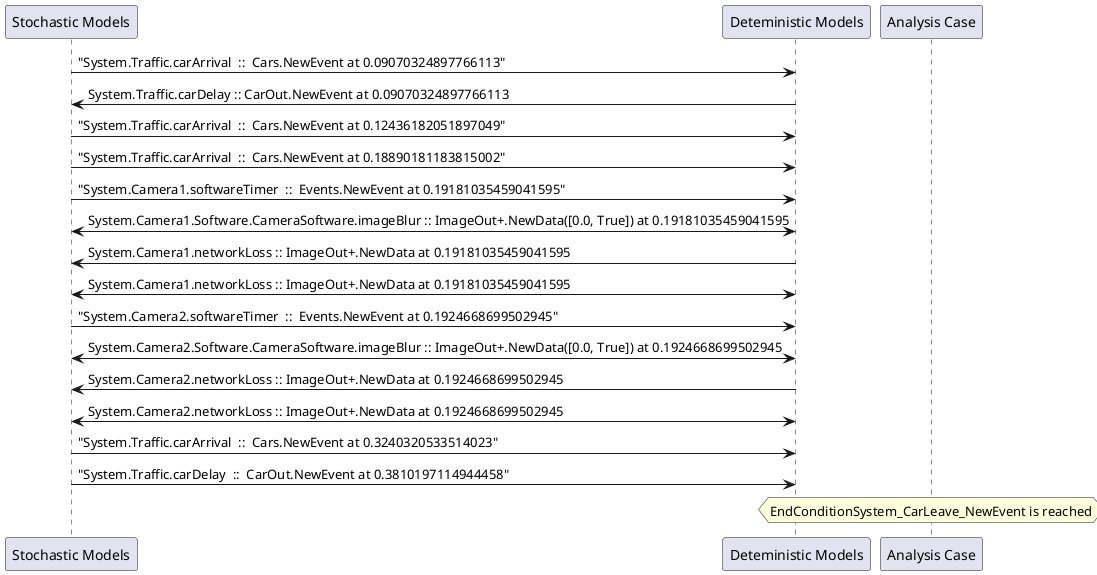 
	@startuml
	participant "Stochastic Models" as stochmodel
	participant "Deteministic Models" as detmodel
	participant "Analysis Case" as analysis
	{27139_stop} stochmodel -> detmodel : "System.Traffic.carArrival  ::  Cars.NewEvent at 0.09070324897766113"
{27157_start} detmodel -> stochmodel : System.Traffic.carDelay :: CarOut.NewEvent at 0.09070324897766113
{27140_stop} stochmodel -> detmodel : "System.Traffic.carArrival  ::  Cars.NewEvent at 0.12436182051897049"
{27141_stop} stochmodel -> detmodel : "System.Traffic.carArrival  ::  Cars.NewEvent at 0.18890181183815002"
{27108_stop} stochmodel -> detmodel : "System.Camera1.softwareTimer  ::  Events.NewEvent at 0.19181035459041595"
detmodel <-> stochmodel : System.Camera1.Software.CameraSoftware.imageBlur :: ImageOut+.NewData([0.0, True]) at 0.19181035459041595
detmodel -> stochmodel : System.Camera1.networkLoss :: ImageOut+.NewData at 0.19181035459041595
detmodel <-> stochmodel : System.Camera1.networkLoss :: ImageOut+.NewData at 0.19181035459041595
{27124_stop} stochmodel -> detmodel : "System.Camera2.softwareTimer  ::  Events.NewEvent at 0.1924668699502945"
detmodel <-> stochmodel : System.Camera2.Software.CameraSoftware.imageBlur :: ImageOut+.NewData([0.0, True]) at 0.1924668699502945
detmodel -> stochmodel : System.Camera2.networkLoss :: ImageOut+.NewData at 0.1924668699502945
detmodel <-> stochmodel : System.Camera2.networkLoss :: ImageOut+.NewData at 0.1924668699502945
{27142_stop} stochmodel -> detmodel : "System.Traffic.carArrival  ::  Cars.NewEvent at 0.3240320533514023"
{27157_stop} stochmodel -> detmodel : "System.Traffic.carDelay  ::  CarOut.NewEvent at 0.3810197114944458"
{27157_start} <-> {27157_stop} : delay
hnote over analysis 
EndConditionSystem_CarLeave_NewEvent is reached
endnote
@enduml
